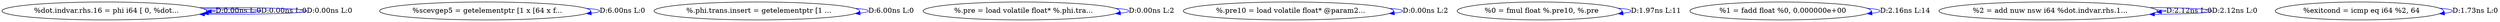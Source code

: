 digraph {
Node0x2cd3d70[label="  %dot.indvar.rhs.16 = phi i64 [ 0, %dot..."];
Node0x2cd3d70 -> Node0x2cd3d70[label="D:0.00ns L:0",color=blue];
Node0x2cd3d70 -> Node0x2cd3d70[label="D:0.00ns L:0",color=blue];
Node0x2cd3d70 -> Node0x2cd3d70[label="D:0.00ns L:0",color=blue];
Node0x2cd5390[label="  %scevgep5 = getelementptr [1 x [64 x f..."];
Node0x2cd5390 -> Node0x2cd5390[label="D:6.00ns L:0",color=blue];
Node0x2cd5530[label="  %.phi.trans.insert = getelementptr [1 ..."];
Node0x2cd5530 -> Node0x2cd5530[label="D:6.00ns L:0",color=blue];
Node0x2cd5610[label="  %.pre = load volatile float* %.phi.tra..."];
Node0x2cd5610 -> Node0x2cd5610[label="D:0.00ns L:2",color=blue];
Node0x2cd5720[label="  %.pre10 = load volatile float* @param2..."];
Node0x2cd5720 -> Node0x2cd5720[label="D:0.00ns L:2",color=blue];
Node0x2cd5800[label="  %0 = fmul float %.pre10, %.pre"];
Node0x2cd5800 -> Node0x2cd5800[label="D:1.97ns L:11",color=blue];
Node0x2cd5910[label="  %1 = fadd float %0, 0.000000e+00"];
Node0x2cd5910 -> Node0x2cd5910[label="D:2.16ns L:14",color=blue];
Node0x2cd5b00[label="  %2 = add nuw nsw i64 %dot.indvar.rhs.1..."];
Node0x2cd5b00 -> Node0x2cd5b00[label="D:2.12ns L:0",color=blue];
Node0x2cd5b00 -> Node0x2cd5b00[label="D:2.12ns L:0",color=blue];
Node0x2cd5be0[label="  %exitcond = icmp eq i64 %2, 64"];
Node0x2cd5be0 -> Node0x2cd5be0[label="D:1.73ns L:0",color=blue];
}
